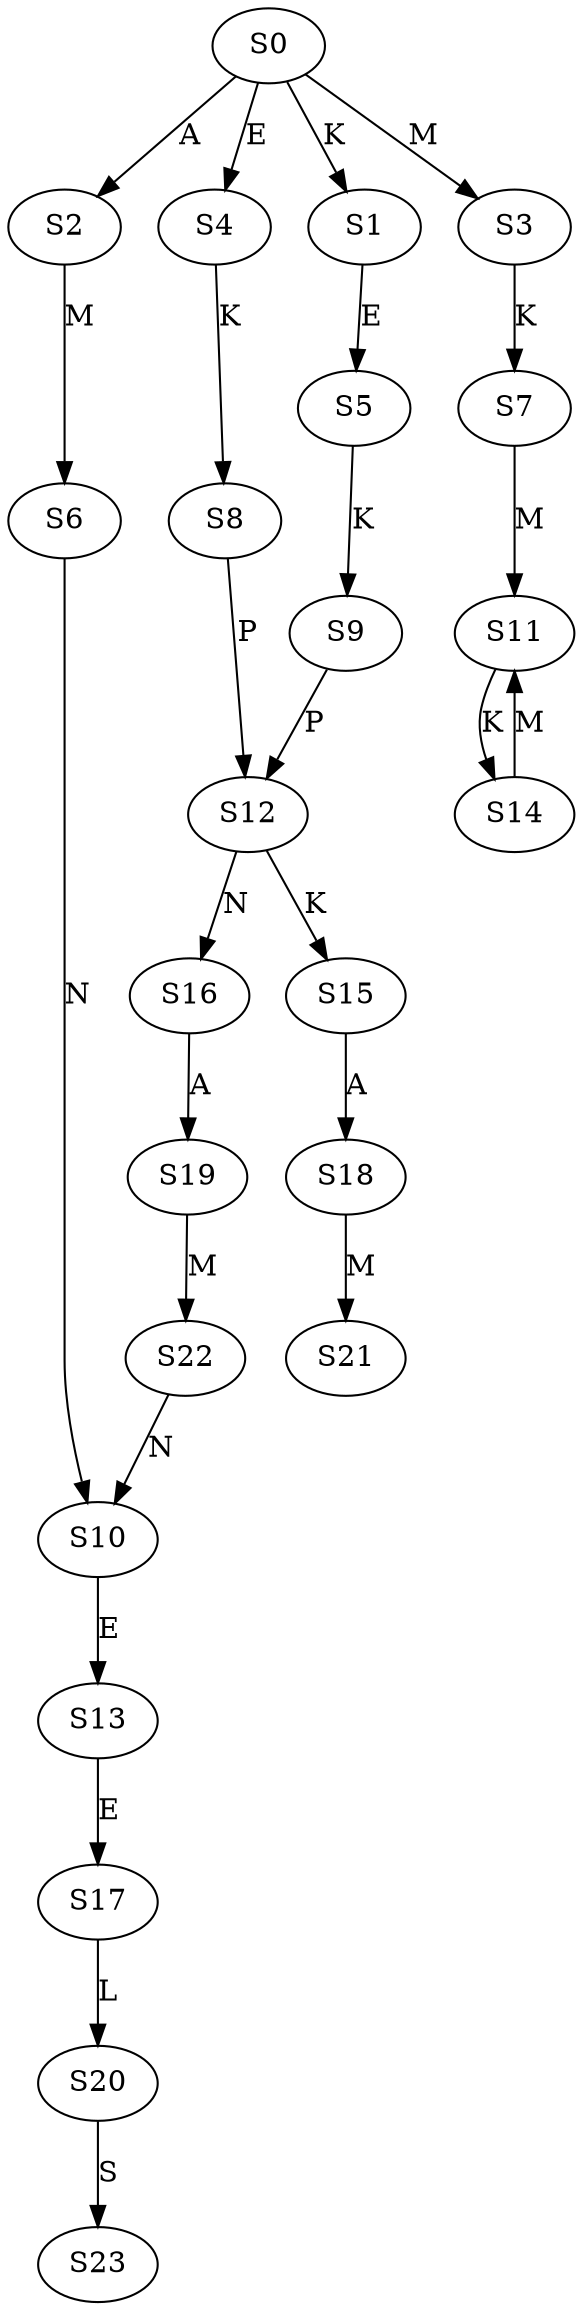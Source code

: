 strict digraph  {
	S0 -> S1 [ label = K ];
	S0 -> S2 [ label = A ];
	S0 -> S3 [ label = M ];
	S0 -> S4 [ label = E ];
	S1 -> S5 [ label = E ];
	S2 -> S6 [ label = M ];
	S3 -> S7 [ label = K ];
	S4 -> S8 [ label = K ];
	S5 -> S9 [ label = K ];
	S6 -> S10 [ label = N ];
	S7 -> S11 [ label = M ];
	S8 -> S12 [ label = P ];
	S9 -> S12 [ label = P ];
	S10 -> S13 [ label = E ];
	S11 -> S14 [ label = K ];
	S12 -> S15 [ label = K ];
	S12 -> S16 [ label = N ];
	S13 -> S17 [ label = E ];
	S14 -> S11 [ label = M ];
	S15 -> S18 [ label = A ];
	S16 -> S19 [ label = A ];
	S17 -> S20 [ label = L ];
	S18 -> S21 [ label = M ];
	S19 -> S22 [ label = M ];
	S20 -> S23 [ label = S ];
	S22 -> S10 [ label = N ];
}
